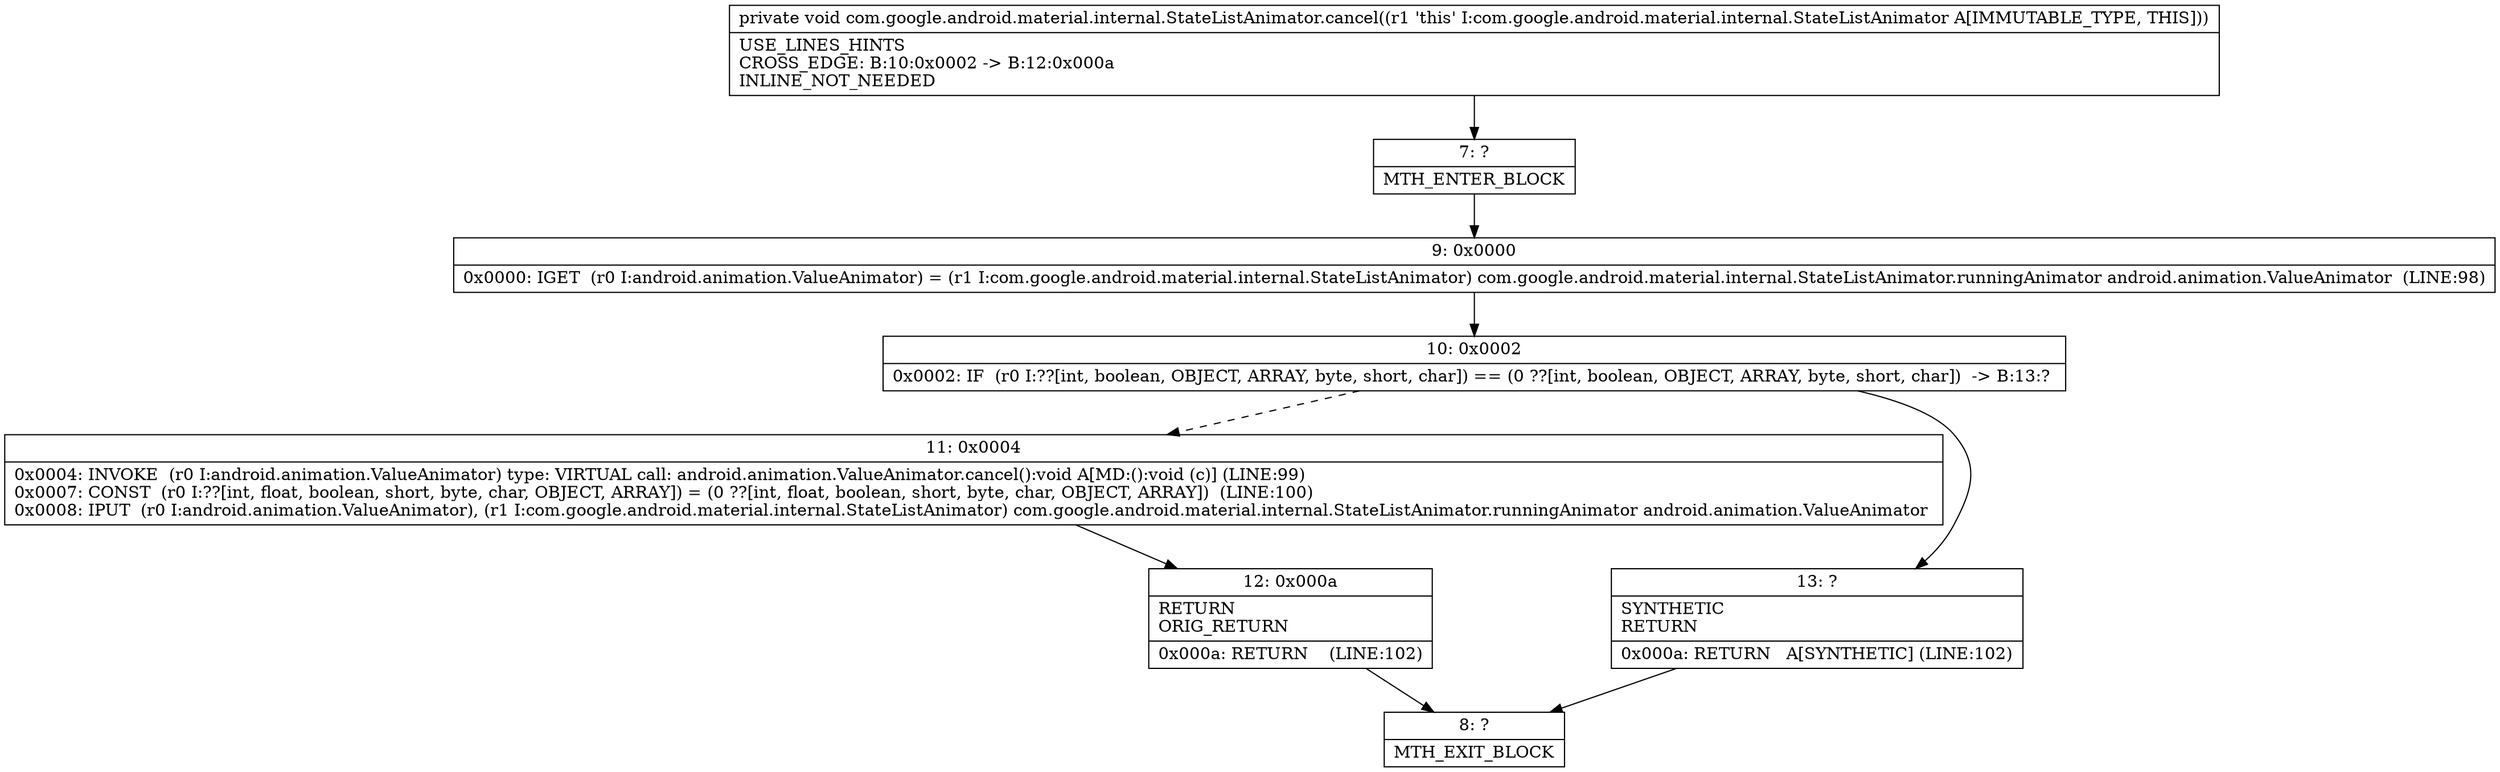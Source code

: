 digraph "CFG forcom.google.android.material.internal.StateListAnimator.cancel()V" {
Node_7 [shape=record,label="{7\:\ ?|MTH_ENTER_BLOCK\l}"];
Node_9 [shape=record,label="{9\:\ 0x0000|0x0000: IGET  (r0 I:android.animation.ValueAnimator) = (r1 I:com.google.android.material.internal.StateListAnimator) com.google.android.material.internal.StateListAnimator.runningAnimator android.animation.ValueAnimator  (LINE:98)\l}"];
Node_10 [shape=record,label="{10\:\ 0x0002|0x0002: IF  (r0 I:??[int, boolean, OBJECT, ARRAY, byte, short, char]) == (0 ??[int, boolean, OBJECT, ARRAY, byte, short, char])  \-\> B:13:? \l}"];
Node_11 [shape=record,label="{11\:\ 0x0004|0x0004: INVOKE  (r0 I:android.animation.ValueAnimator) type: VIRTUAL call: android.animation.ValueAnimator.cancel():void A[MD:():void (c)] (LINE:99)\l0x0007: CONST  (r0 I:??[int, float, boolean, short, byte, char, OBJECT, ARRAY]) = (0 ??[int, float, boolean, short, byte, char, OBJECT, ARRAY])  (LINE:100)\l0x0008: IPUT  (r0 I:android.animation.ValueAnimator), (r1 I:com.google.android.material.internal.StateListAnimator) com.google.android.material.internal.StateListAnimator.runningAnimator android.animation.ValueAnimator \l}"];
Node_12 [shape=record,label="{12\:\ 0x000a|RETURN\lORIG_RETURN\l|0x000a: RETURN    (LINE:102)\l}"];
Node_8 [shape=record,label="{8\:\ ?|MTH_EXIT_BLOCK\l}"];
Node_13 [shape=record,label="{13\:\ ?|SYNTHETIC\lRETURN\l|0x000a: RETURN   A[SYNTHETIC] (LINE:102)\l}"];
MethodNode[shape=record,label="{private void com.google.android.material.internal.StateListAnimator.cancel((r1 'this' I:com.google.android.material.internal.StateListAnimator A[IMMUTABLE_TYPE, THIS]))  | USE_LINES_HINTS\lCROSS_EDGE: B:10:0x0002 \-\> B:12:0x000a\lINLINE_NOT_NEEDED\l}"];
MethodNode -> Node_7;Node_7 -> Node_9;
Node_9 -> Node_10;
Node_10 -> Node_11[style=dashed];
Node_10 -> Node_13;
Node_11 -> Node_12;
Node_12 -> Node_8;
Node_13 -> Node_8;
}

